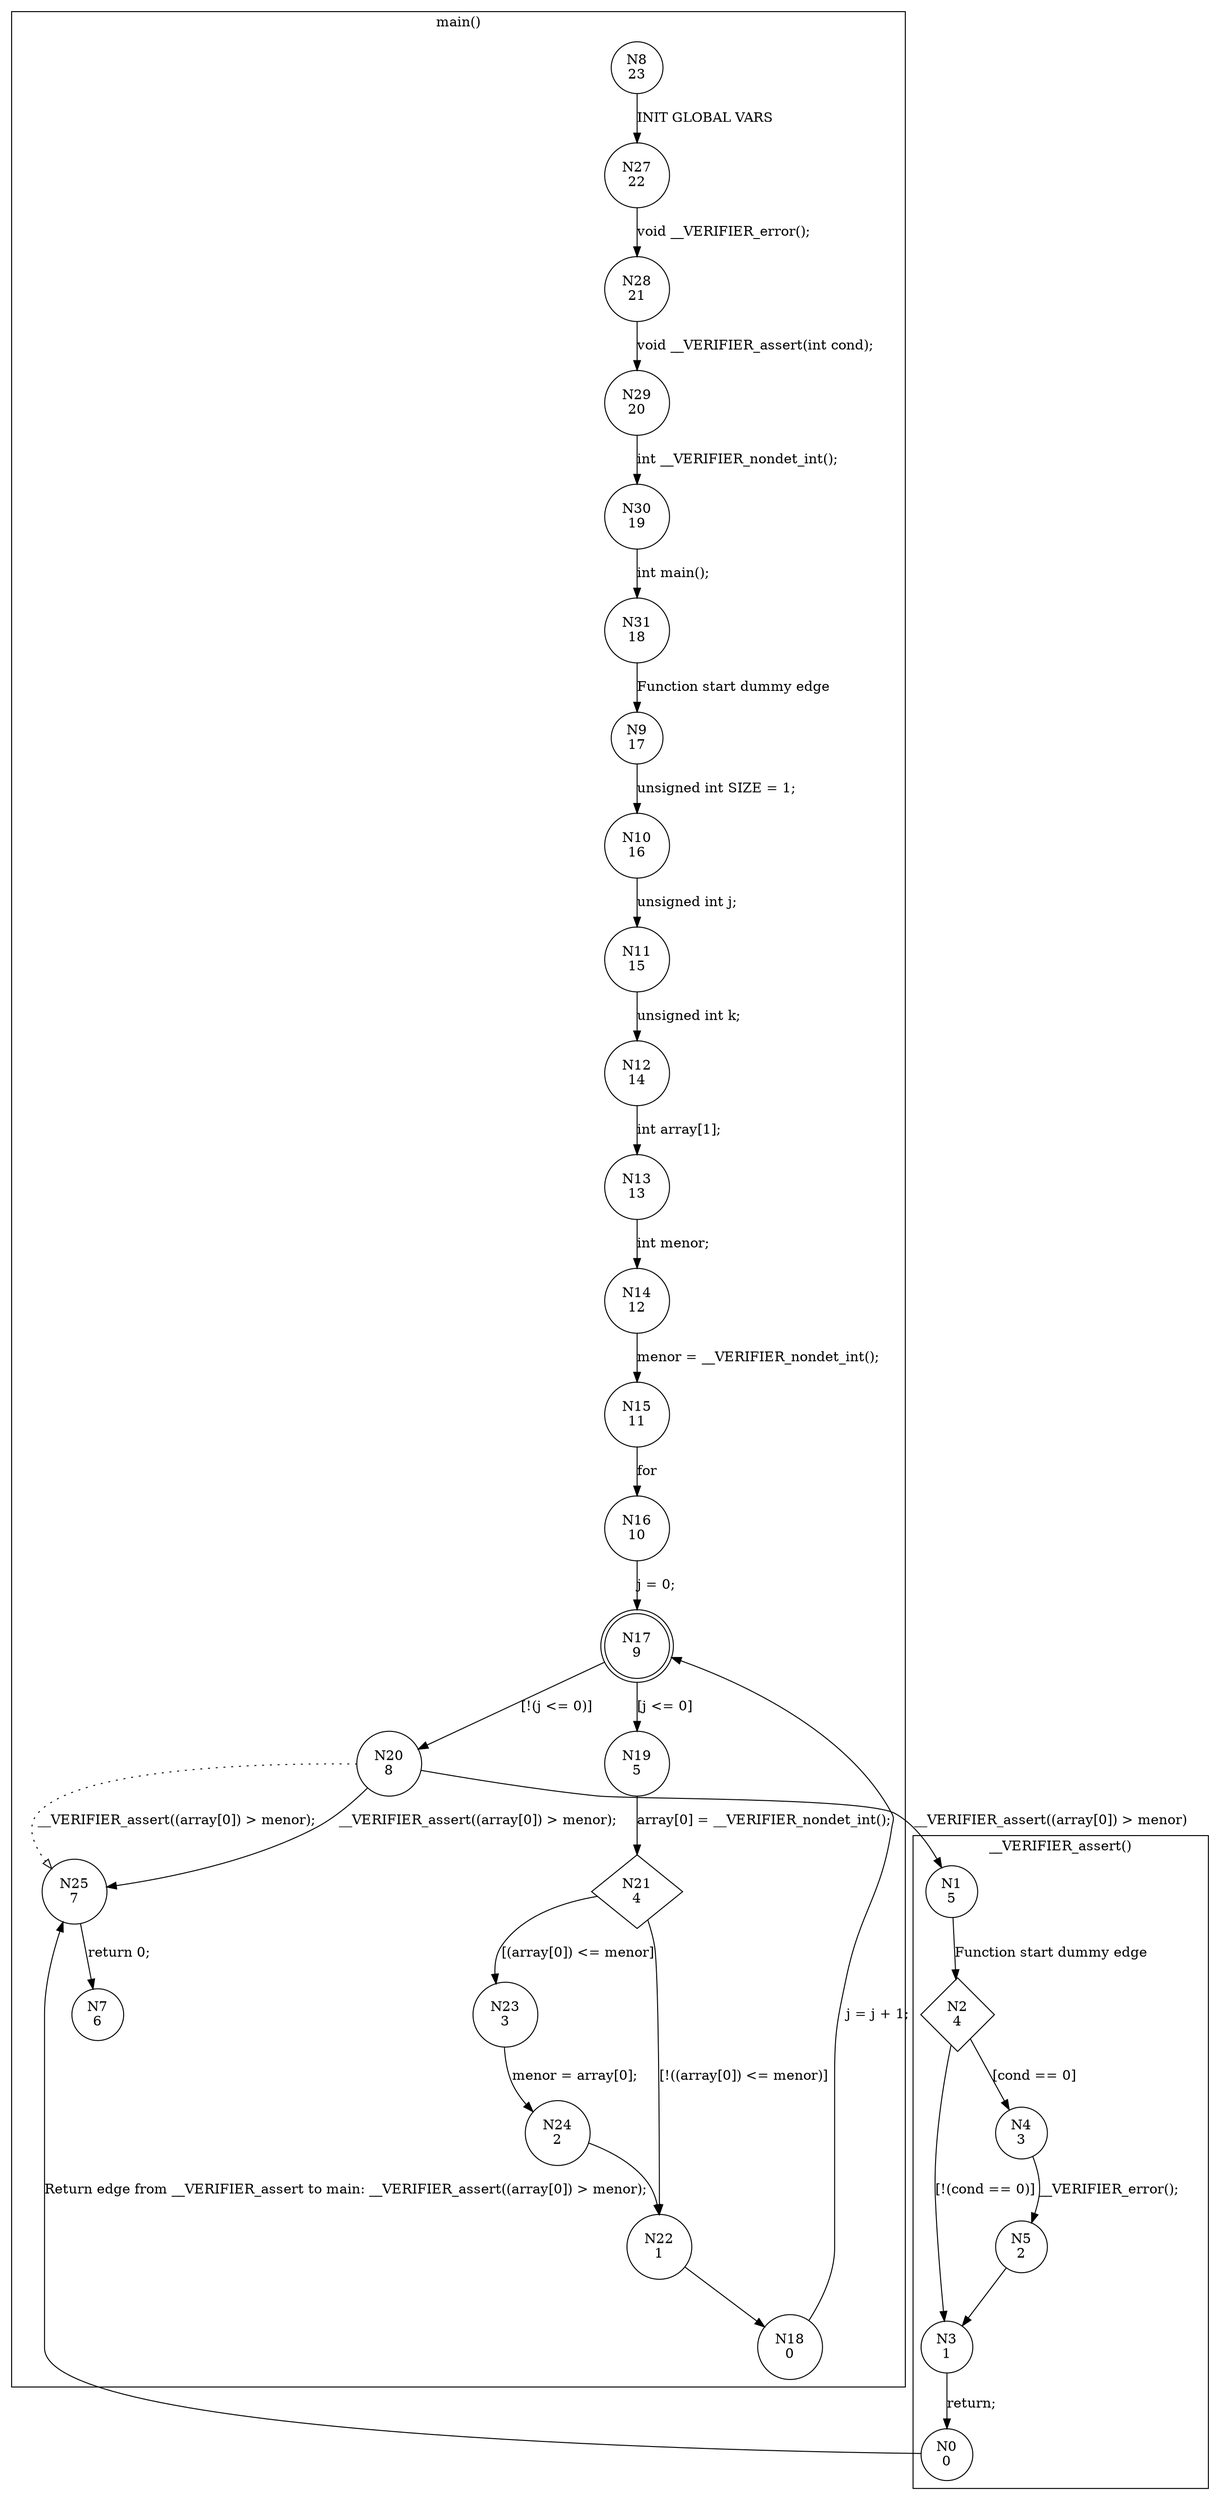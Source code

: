 digraph CFA {
8 [shape="circle" label="N8\n23"]
27 [shape="circle" label="N27\n22"]
28 [shape="circle" label="N28\n21"]
29 [shape="circle" label="N29\n20"]
30 [shape="circle" label="N30\n19"]
31 [shape="circle" label="N31\n18"]
9 [shape="circle" label="N9\n17"]
10 [shape="circle" label="N10\n16"]
11 [shape="circle" label="N11\n15"]
12 [shape="circle" label="N12\n14"]
13 [shape="circle" label="N13\n13"]
14 [shape="circle" label="N14\n12"]
15 [shape="circle" label="N15\n11"]
16 [shape="circle" label="N16\n10"]
17 [shape="doublecircle" label="N17\n9"]
20 [shape="circle" label="N20\n8"]
1 [shape="circle" label="N1\n5"]
2 [shape="diamond" label="N2\n4"]
3 [shape="circle" label="N3\n1"]
0 [shape="circle" label="N0\n0"]
25 [shape="circle" label="N25\n7"]
7 [shape="circle" label="N7\n6"]
4 [shape="circle" label="N4\n3"]
5 [shape="circle" label="N5\n2"]
19 [shape="circle" label="N19\n5"]
21 [shape="diamond" label="N21\n4"]
22 [shape="circle" label="N22\n1"]
18 [shape="circle" label="N18\n0"]
23 [shape="circle" label="N23\n3"]
24 [shape="circle" label="N24\n2"]
node [shape="circle"]
subgraph cluster___VERIFIER_assert {
label="__VERIFIER_assert()"
1 -> 2 [label="Function start dummy edge"]
2 -> 4 [label="[cond == 0]"]
2 -> 3 [label="[!(cond == 0)]"]
3 -> 0 [label="return;"]
4 -> 5 [label="__VERIFIER_error();"]
5 -> 3 [label=""]}
subgraph cluster_main {
label="main()"
8 -> 27 [label="INIT GLOBAL VARS"]
27 -> 28 [label="void __VERIFIER_error();"]
28 -> 29 [label="void __VERIFIER_assert(int cond);"]
29 -> 30 [label="int __VERIFIER_nondet_int();"]
30 -> 31 [label="int main();"]
31 -> 9 [label="Function start dummy edge"]
9 -> 10 [label="unsigned int SIZE = 1;"]
10 -> 11 [label="unsigned int j;"]
11 -> 12 [label="unsigned int k;"]
12 -> 13 [label="int array[1];"]
13 -> 14 [label="int menor;"]
14 -> 15 [label="menor = __VERIFIER_nondet_int();"]
15 -> 16 [label="for"]
16 -> 17 [label="j = 0;"]
17 -> 19 [label="[j <= 0]"]
17 -> 20 [label="[!(j <= 0)]"]
20 -> 25 [label="__VERIFIER_assert((array[0]) > menor);" style="dotted" arrowhead="empty"]
20 -> 25 [label="__VERIFIER_assert((array[0]) > menor);"]
25 -> 7 [label="return 0;"]
19 -> 21 [label="array[0] = __VERIFIER_nondet_int();"]
21 -> 23 [label="[(array[0]) <= menor]"]
21 -> 22 [label="[!((array[0]) <= menor)]"]
22 -> 18 [label=""]
18 -> 17 [label="j = j + 1;"]
23 -> 24 [label="menor = array[0];"]
24 -> 22 [label=""]}
20 -> 1 [label="__VERIFIER_assert((array[0]) > menor)"]
0 -> 25 [label="Return edge from __VERIFIER_assert to main: __VERIFIER_assert((array[0]) > menor);"]}